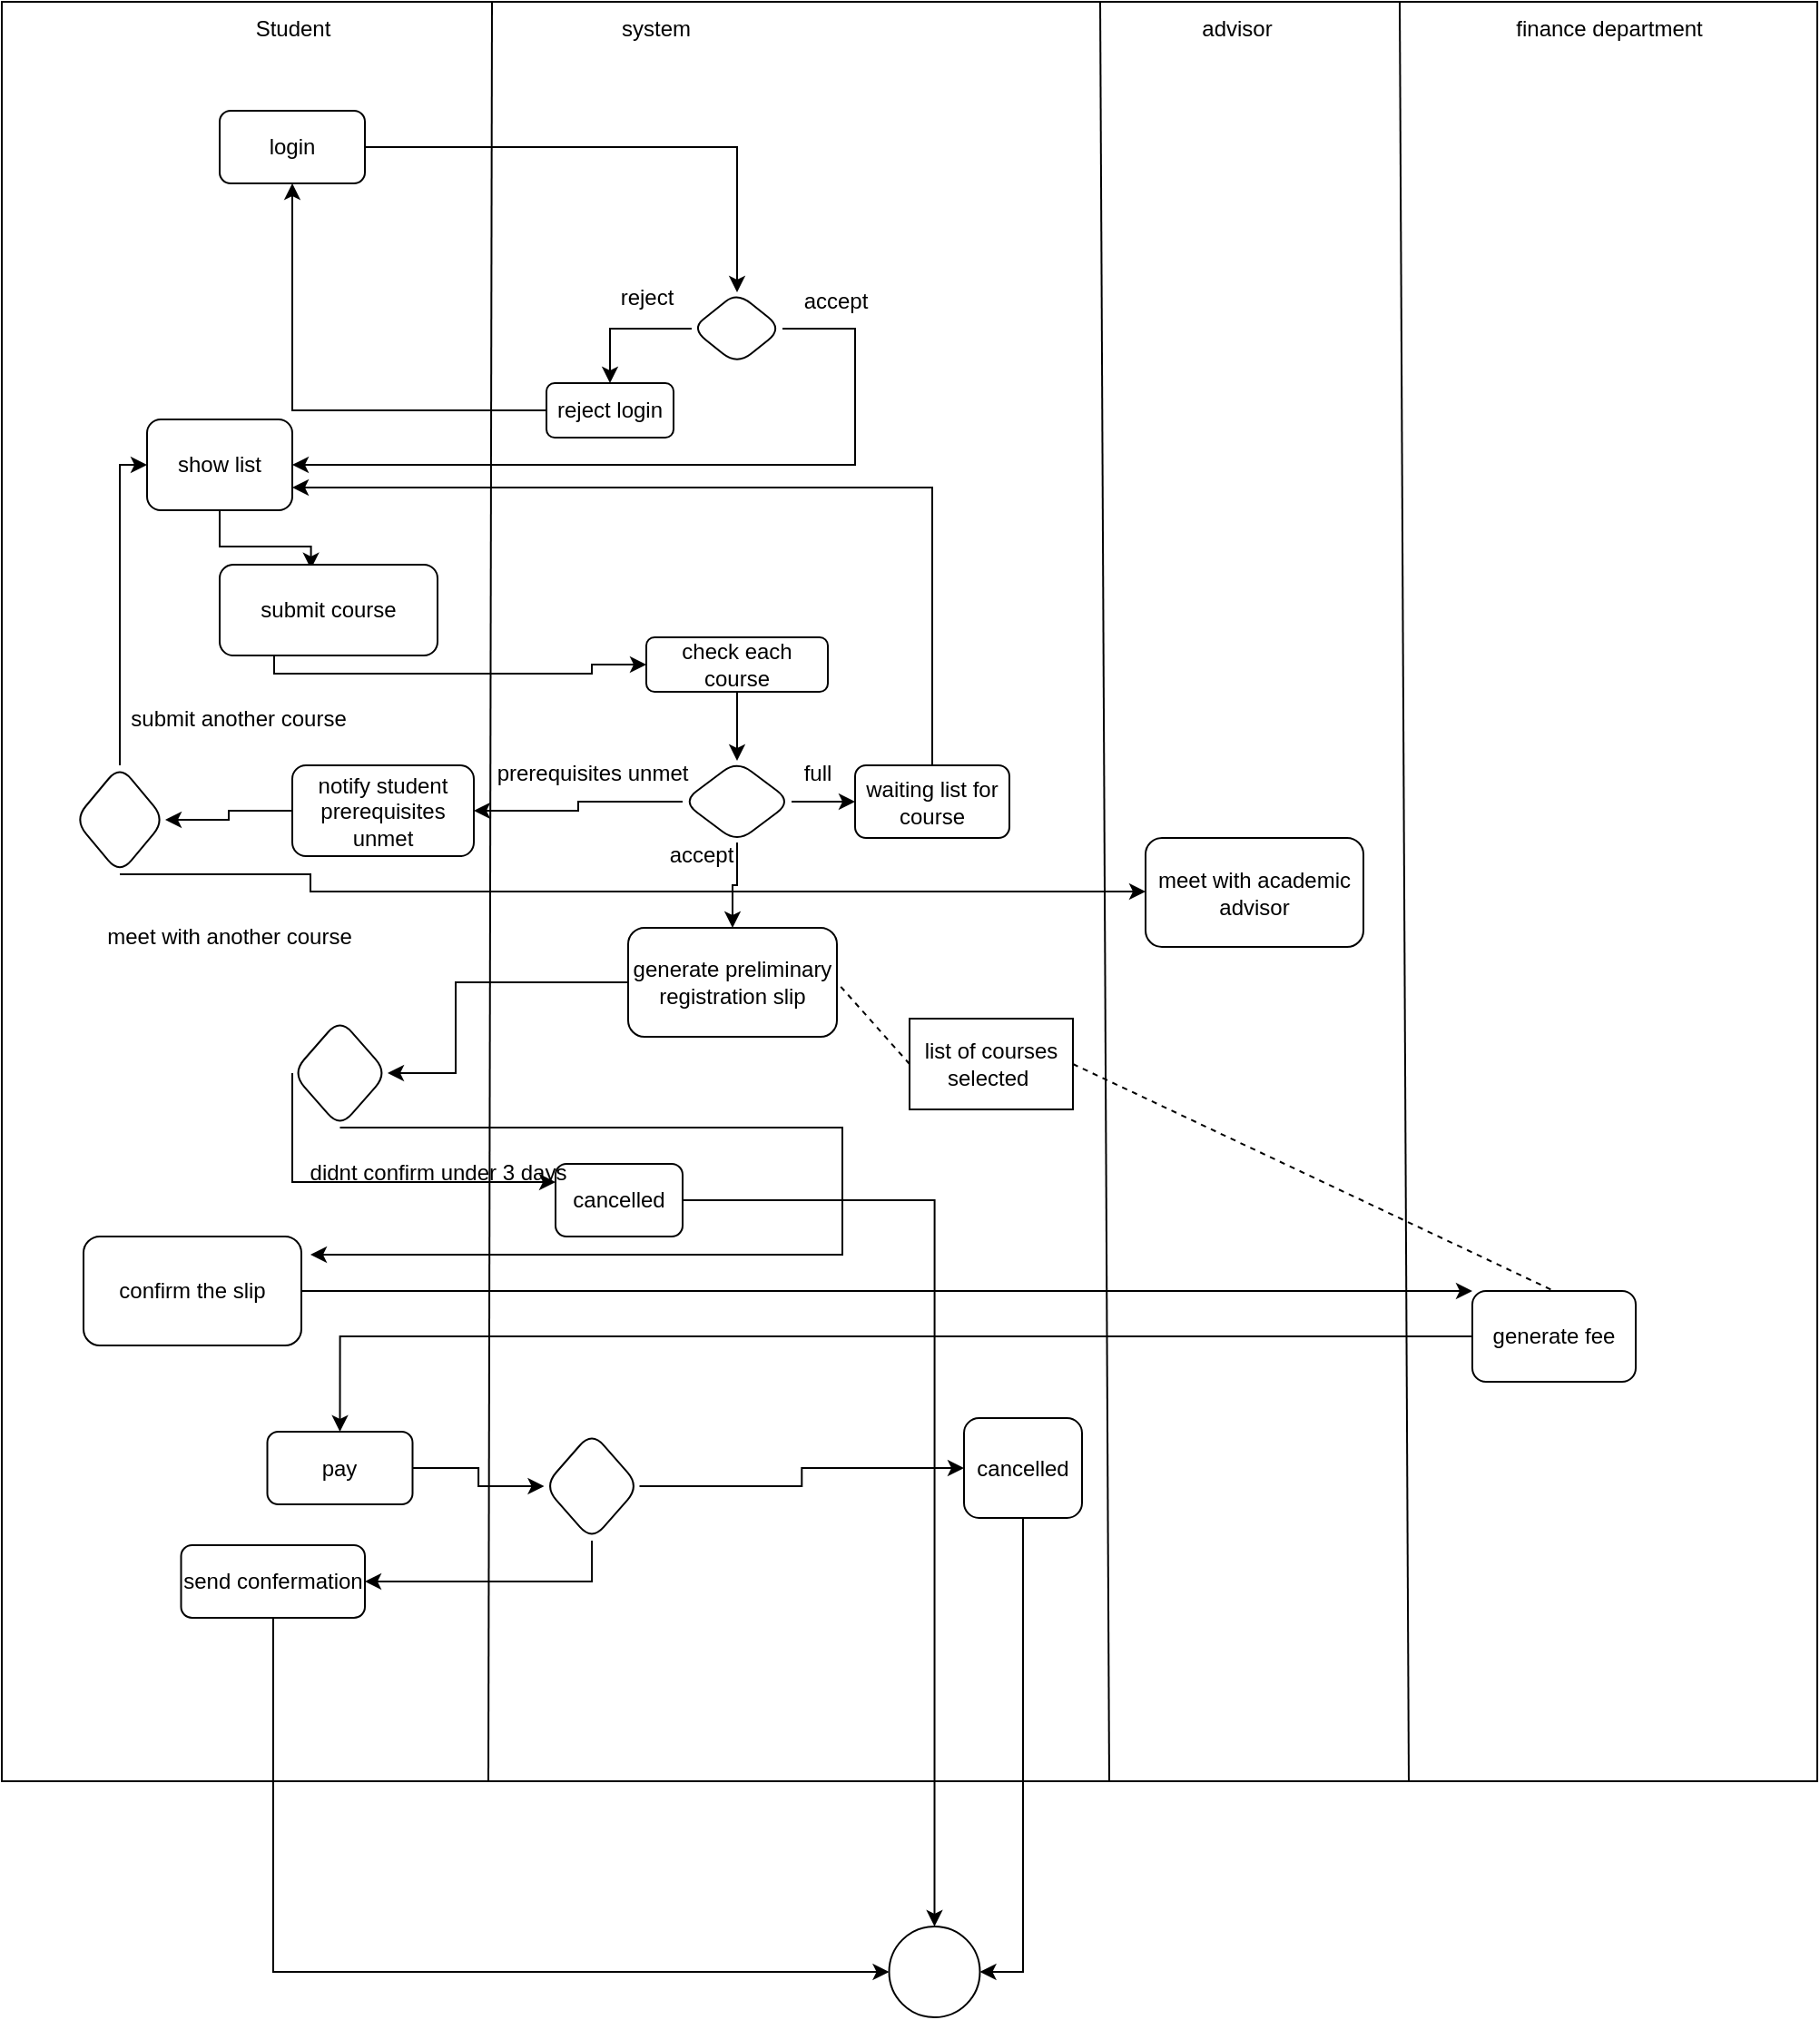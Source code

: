 <mxfile version="26.2.14">
  <diagram name="Page-1" id="dcfof-V45sXxPMEZk9gB">
    <mxGraphModel dx="1883" dy="1265" grid="1" gridSize="10" guides="1" tooltips="1" connect="1" arrows="1" fold="1" page="1" pageScale="1" pageWidth="850" pageHeight="1100" math="0" shadow="0">
      <root>
        <mxCell id="0" />
        <mxCell id="1" parent="0" />
        <mxCell id="RkTjTqVy_v2ha96Wf5Js-1" value="" style="rounded=0;whiteSpace=wrap;html=1;" vertex="1" parent="1">
          <mxGeometry x="-330" y="110" width="1000" height="980" as="geometry" />
        </mxCell>
        <mxCell id="RkTjTqVy_v2ha96Wf5Js-2" value="" style="endArrow=none;html=1;rounded=0;entryX=0.25;entryY=0;entryDx=0;entryDy=0;exitX=0.268;exitY=1;exitDx=0;exitDy=0;exitPerimeter=0;" edge="1" parent="1" source="RkTjTqVy_v2ha96Wf5Js-1">
          <mxGeometry width="50" height="50" relative="1" as="geometry">
            <mxPoint x="-60.0" y="1050" as="sourcePoint" />
            <mxPoint x="-60.0" y="110" as="targetPoint" />
          </mxGeometry>
        </mxCell>
        <mxCell id="RkTjTqVy_v2ha96Wf5Js-3" value="" style="endArrow=none;html=1;rounded=0;entryX=0.25;entryY=0;entryDx=0;entryDy=0;" edge="1" parent="1">
          <mxGeometry width="50" height="50" relative="1" as="geometry">
            <mxPoint x="280" y="1090" as="sourcePoint" />
            <mxPoint x="275" y="110" as="targetPoint" />
            <Array as="points" />
          </mxGeometry>
        </mxCell>
        <mxCell id="RkTjTqVy_v2ha96Wf5Js-4" value="Student" style="text;html=1;align=center;verticalAlign=middle;resizable=0;points=[];autosize=1;strokeColor=none;fillColor=none;" vertex="1" parent="1">
          <mxGeometry x="-200" y="110" width="60" height="30" as="geometry" />
        </mxCell>
        <mxCell id="RkTjTqVy_v2ha96Wf5Js-9" value="" style="edgeStyle=orthogonalEdgeStyle;rounded=0;orthogonalLoop=1;jettySize=auto;html=1;entryX=0.5;entryY=0;entryDx=0;entryDy=0;" edge="1" parent="1" source="RkTjTqVy_v2ha96Wf5Js-5" target="RkTjTqVy_v2ha96Wf5Js-10">
          <mxGeometry relative="1" as="geometry">
            <mxPoint x="45" y="180.053" as="targetPoint" />
          </mxGeometry>
        </mxCell>
        <mxCell id="RkTjTqVy_v2ha96Wf5Js-5" value="login" style="rounded=1;whiteSpace=wrap;html=1;" vertex="1" parent="1">
          <mxGeometry x="-210" y="170" width="80" height="40" as="geometry" />
        </mxCell>
        <mxCell id="RkTjTqVy_v2ha96Wf5Js-6" value="system" style="text;html=1;align=center;verticalAlign=middle;resizable=0;points=[];autosize=1;strokeColor=none;fillColor=none;" vertex="1" parent="1">
          <mxGeometry y="110" width="60" height="30" as="geometry" />
        </mxCell>
        <mxCell id="RkTjTqVy_v2ha96Wf5Js-19" value="" style="edgeStyle=orthogonalEdgeStyle;rounded=0;orthogonalLoop=1;jettySize=auto;html=1;" edge="1" parent="1" source="RkTjTqVy_v2ha96Wf5Js-10" target="RkTjTqVy_v2ha96Wf5Js-18">
          <mxGeometry relative="1" as="geometry" />
        </mxCell>
        <mxCell id="RkTjTqVy_v2ha96Wf5Js-21" value="" style="edgeStyle=orthogonalEdgeStyle;rounded=0;orthogonalLoop=1;jettySize=auto;html=1;" edge="1" parent="1" source="RkTjTqVy_v2ha96Wf5Js-10" target="RkTjTqVy_v2ha96Wf5Js-20">
          <mxGeometry relative="1" as="geometry">
            <Array as="points">
              <mxPoint x="140" y="290" />
            </Array>
          </mxGeometry>
        </mxCell>
        <mxCell id="RkTjTqVy_v2ha96Wf5Js-10" value="" style="rhombus;whiteSpace=wrap;html=1;rounded=1;" vertex="1" parent="1">
          <mxGeometry x="50" y="270" width="50" height="40" as="geometry" />
        </mxCell>
        <mxCell id="RkTjTqVy_v2ha96Wf5Js-38" style="edgeStyle=orthogonalEdgeStyle;rounded=0;orthogonalLoop=1;jettySize=auto;html=1;entryX=0.5;entryY=1;entryDx=0;entryDy=0;" edge="1" parent="1" source="RkTjTqVy_v2ha96Wf5Js-18" target="RkTjTqVy_v2ha96Wf5Js-5">
          <mxGeometry relative="1" as="geometry" />
        </mxCell>
        <mxCell id="RkTjTqVy_v2ha96Wf5Js-18" value="reject login" style="whiteSpace=wrap;html=1;rounded=1;" vertex="1" parent="1">
          <mxGeometry x="-30" y="320" width="70" height="30" as="geometry" />
        </mxCell>
        <mxCell id="RkTjTqVy_v2ha96Wf5Js-25" style="edgeStyle=orthogonalEdgeStyle;rounded=0;orthogonalLoop=1;jettySize=auto;html=1;entryX=0.419;entryY=0.048;entryDx=0;entryDy=0;entryPerimeter=0;" edge="1" parent="1" source="RkTjTqVy_v2ha96Wf5Js-20" target="RkTjTqVy_v2ha96Wf5Js-24">
          <mxGeometry relative="1" as="geometry" />
        </mxCell>
        <mxCell id="RkTjTqVy_v2ha96Wf5Js-20" value="show list" style="whiteSpace=wrap;html=1;rounded=1;" vertex="1" parent="1">
          <mxGeometry x="-250" y="340" width="80" height="50" as="geometry" />
        </mxCell>
        <mxCell id="RkTjTqVy_v2ha96Wf5Js-28" style="edgeStyle=orthogonalEdgeStyle;rounded=0;orthogonalLoop=1;jettySize=auto;html=1;entryX=0;entryY=0.5;entryDx=0;entryDy=0;" edge="1" parent="1" target="RkTjTqVy_v2ha96Wf5Js-27">
          <mxGeometry relative="1" as="geometry">
            <mxPoint x="-180.003" y="469.97" as="sourcePoint" />
            <mxPoint x="-4.95" y="474.97" as="targetPoint" />
            <Array as="points">
              <mxPoint x="-180" y="480" />
              <mxPoint x="-5" y="480" />
              <mxPoint x="-5" y="475" />
            </Array>
          </mxGeometry>
        </mxCell>
        <mxCell id="RkTjTqVy_v2ha96Wf5Js-24" value="submit course" style="rounded=1;whiteSpace=wrap;html=1;" vertex="1" parent="1">
          <mxGeometry x="-210" y="420" width="120" height="50" as="geometry" />
        </mxCell>
        <mxCell id="RkTjTqVy_v2ha96Wf5Js-31" value="" style="edgeStyle=orthogonalEdgeStyle;rounded=0;orthogonalLoop=1;jettySize=auto;html=1;" edge="1" parent="1" source="RkTjTqVy_v2ha96Wf5Js-27" target="RkTjTqVy_v2ha96Wf5Js-30">
          <mxGeometry relative="1" as="geometry" />
        </mxCell>
        <mxCell id="RkTjTqVy_v2ha96Wf5Js-27" value="check each course" style="rounded=1;whiteSpace=wrap;html=1;" vertex="1" parent="1">
          <mxGeometry x="25" y="460" width="100" height="30" as="geometry" />
        </mxCell>
        <mxCell id="RkTjTqVy_v2ha96Wf5Js-33" value="" style="edgeStyle=orthogonalEdgeStyle;rounded=0;orthogonalLoop=1;jettySize=auto;html=1;" edge="1" parent="1" source="RkTjTqVy_v2ha96Wf5Js-30" target="RkTjTqVy_v2ha96Wf5Js-32">
          <mxGeometry relative="1" as="geometry" />
        </mxCell>
        <mxCell id="RkTjTqVy_v2ha96Wf5Js-41" value="" style="edgeStyle=orthogonalEdgeStyle;rounded=0;orthogonalLoop=1;jettySize=auto;html=1;" edge="1" parent="1" source="RkTjTqVy_v2ha96Wf5Js-30" target="RkTjTqVy_v2ha96Wf5Js-40">
          <mxGeometry relative="1" as="geometry" />
        </mxCell>
        <mxCell id="RkTjTqVy_v2ha96Wf5Js-46" style="edgeStyle=orthogonalEdgeStyle;rounded=0;orthogonalLoop=1;jettySize=auto;html=1;" edge="1" parent="1" source="RkTjTqVy_v2ha96Wf5Js-30" target="RkTjTqVy_v2ha96Wf5Js-44">
          <mxGeometry relative="1" as="geometry" />
        </mxCell>
        <mxCell id="RkTjTqVy_v2ha96Wf5Js-30" value="" style="rhombus;whiteSpace=wrap;html=1;rounded=1;" vertex="1" parent="1">
          <mxGeometry x="45" y="528" width="60" height="45" as="geometry" />
        </mxCell>
        <mxCell id="RkTjTqVy_v2ha96Wf5Js-34" style="edgeStyle=orthogonalEdgeStyle;rounded=0;orthogonalLoop=1;jettySize=auto;html=1;entryX=0;entryY=0.5;entryDx=0;entryDy=0;exitX=0.5;exitY=0;exitDx=0;exitDy=0;" edge="1" parent="1" source="RkTjTqVy_v2ha96Wf5Js-71" target="RkTjTqVy_v2ha96Wf5Js-20">
          <mxGeometry relative="1" as="geometry">
            <Array as="points">
              <mxPoint x="-265" y="365" />
            </Array>
          </mxGeometry>
        </mxCell>
        <mxCell id="RkTjTqVy_v2ha96Wf5Js-36" value="" style="edgeStyle=orthogonalEdgeStyle;rounded=0;orthogonalLoop=1;jettySize=auto;html=1;exitX=0.5;exitY=1;exitDx=0;exitDy=0;" edge="1" parent="1" source="RkTjTqVy_v2ha96Wf5Js-71" target="RkTjTqVy_v2ha96Wf5Js-35">
          <mxGeometry relative="1" as="geometry">
            <Array as="points">
              <mxPoint x="-160" y="590" />
              <mxPoint x="-160" y="600" />
            </Array>
          </mxGeometry>
        </mxCell>
        <mxCell id="RkTjTqVy_v2ha96Wf5Js-72" value="" style="edgeStyle=orthogonalEdgeStyle;rounded=0;orthogonalLoop=1;jettySize=auto;html=1;" edge="1" parent="1" source="RkTjTqVy_v2ha96Wf5Js-32" target="RkTjTqVy_v2ha96Wf5Js-71">
          <mxGeometry relative="1" as="geometry" />
        </mxCell>
        <mxCell id="RkTjTqVy_v2ha96Wf5Js-32" value="notify student prerequisites unmet" style="whiteSpace=wrap;html=1;rounded=1;" vertex="1" parent="1">
          <mxGeometry x="-170" y="530.5" width="100" height="50" as="geometry" />
        </mxCell>
        <mxCell id="RkTjTqVy_v2ha96Wf5Js-35" value="meet with academic advisor" style="whiteSpace=wrap;html=1;rounded=1;" vertex="1" parent="1">
          <mxGeometry x="300" y="570.5" width="120" height="60" as="geometry" />
        </mxCell>
        <mxCell id="RkTjTqVy_v2ha96Wf5Js-37" value="advisor" style="text;html=1;align=center;verticalAlign=middle;resizable=0;points=[];autosize=1;strokeColor=none;fillColor=none;" vertex="1" parent="1">
          <mxGeometry x="320" y="110" width="60" height="30" as="geometry" />
        </mxCell>
        <mxCell id="RkTjTqVy_v2ha96Wf5Js-75" style="edgeStyle=orthogonalEdgeStyle;rounded=0;orthogonalLoop=1;jettySize=auto;html=1;exitX=0.5;exitY=0;exitDx=0;exitDy=0;entryX=1;entryY=0.75;entryDx=0;entryDy=0;" edge="1" parent="1" source="RkTjTqVy_v2ha96Wf5Js-40" target="RkTjTqVy_v2ha96Wf5Js-20">
          <mxGeometry relative="1" as="geometry" />
        </mxCell>
        <mxCell id="RkTjTqVy_v2ha96Wf5Js-40" value="waiting list for course" style="whiteSpace=wrap;html=1;rounded=1;" vertex="1" parent="1">
          <mxGeometry x="140" y="530.5" width="85" height="40" as="geometry" />
        </mxCell>
        <mxCell id="RkTjTqVy_v2ha96Wf5Js-48" value="" style="edgeStyle=orthogonalEdgeStyle;rounded=0;orthogonalLoop=1;jettySize=auto;html=1;" edge="1" parent="1" source="RkTjTqVy_v2ha96Wf5Js-44" target="RkTjTqVy_v2ha96Wf5Js-47">
          <mxGeometry relative="1" as="geometry">
            <Array as="points">
              <mxPoint x="-80" y="650" />
              <mxPoint x="-80" y="700" />
            </Array>
          </mxGeometry>
        </mxCell>
        <mxCell id="RkTjTqVy_v2ha96Wf5Js-44" value="generate preliminary registration slip" style="rounded=1;whiteSpace=wrap;html=1;" vertex="1" parent="1">
          <mxGeometry x="15" y="620" width="115" height="60" as="geometry" />
        </mxCell>
        <mxCell id="RkTjTqVy_v2ha96Wf5Js-50" value="" style="edgeStyle=orthogonalEdgeStyle;rounded=0;orthogonalLoop=1;jettySize=auto;html=1;exitX=0;exitY=0.5;exitDx=0;exitDy=0;" edge="1" parent="1" source="RkTjTqVy_v2ha96Wf5Js-47" target="RkTjTqVy_v2ha96Wf5Js-49">
          <mxGeometry relative="1" as="geometry">
            <Array as="points">
              <mxPoint x="-170" y="760" />
            </Array>
          </mxGeometry>
        </mxCell>
        <mxCell id="RkTjTqVy_v2ha96Wf5Js-83" style="edgeStyle=orthogonalEdgeStyle;rounded=0;orthogonalLoop=1;jettySize=auto;html=1;exitX=0.5;exitY=1;exitDx=0;exitDy=0;" edge="1" parent="1" source="RkTjTqVy_v2ha96Wf5Js-47">
          <mxGeometry relative="1" as="geometry">
            <mxPoint x="104.996" y="800.003" as="sourcePoint" />
            <mxPoint x="-160" y="800" as="targetPoint" />
            <Array as="points">
              <mxPoint x="133" y="800" />
            </Array>
          </mxGeometry>
        </mxCell>
        <mxCell id="RkTjTqVy_v2ha96Wf5Js-47" value="" style="rhombus;whiteSpace=wrap;html=1;rounded=1;" vertex="1" parent="1">
          <mxGeometry x="-170" y="670" width="52.5" height="60" as="geometry" />
        </mxCell>
        <mxCell id="RkTjTqVy_v2ha96Wf5Js-81" value="" style="edgeStyle=orthogonalEdgeStyle;rounded=0;orthogonalLoop=1;jettySize=auto;html=1;entryX=0.5;entryY=0;entryDx=0;entryDy=0;" edge="1" parent="1" source="RkTjTqVy_v2ha96Wf5Js-49" target="RkTjTqVy_v2ha96Wf5Js-80">
          <mxGeometry relative="1" as="geometry">
            <mxPoint x="180" y="1180" as="targetPoint" />
          </mxGeometry>
        </mxCell>
        <mxCell id="RkTjTqVy_v2ha96Wf5Js-49" value="cancelled" style="whiteSpace=wrap;html=1;rounded=1;" vertex="1" parent="1">
          <mxGeometry x="-25" y="750" width="70" height="40" as="geometry" />
        </mxCell>
        <mxCell id="RkTjTqVy_v2ha96Wf5Js-54" value="" style="edgeStyle=orthogonalEdgeStyle;rounded=0;orthogonalLoop=1;jettySize=auto;html=1;" edge="1" parent="1" source="RkTjTqVy_v2ha96Wf5Js-51" target="RkTjTqVy_v2ha96Wf5Js-53">
          <mxGeometry relative="1" as="geometry">
            <Array as="points">
              <mxPoint x="-10" y="820" />
              <mxPoint x="-10" y="820" />
            </Array>
          </mxGeometry>
        </mxCell>
        <mxCell id="RkTjTqVy_v2ha96Wf5Js-51" value="confirm the slip" style="whiteSpace=wrap;html=1;rounded=1;" vertex="1" parent="1">
          <mxGeometry x="-285" y="790" width="120" height="60" as="geometry" />
        </mxCell>
        <mxCell id="RkTjTqVy_v2ha96Wf5Js-58" value="" style="edgeStyle=orthogonalEdgeStyle;rounded=0;orthogonalLoop=1;jettySize=auto;html=1;entryX=0.5;entryY=0;entryDx=0;entryDy=0;" edge="1" parent="1" source="RkTjTqVy_v2ha96Wf5Js-53" target="RkTjTqVy_v2ha96Wf5Js-59">
          <mxGeometry relative="1" as="geometry">
            <mxPoint x="110.0" y="885" as="targetPoint" />
          </mxGeometry>
        </mxCell>
        <mxCell id="RkTjTqVy_v2ha96Wf5Js-53" value="generate fee" style="whiteSpace=wrap;html=1;rounded=1;" vertex="1" parent="1">
          <mxGeometry x="480" y="820" width="90" height="50" as="geometry" />
        </mxCell>
        <mxCell id="RkTjTqVy_v2ha96Wf5Js-96" style="edgeStyle=orthogonalEdgeStyle;rounded=0;orthogonalLoop=1;jettySize=auto;html=1;exitX=1;exitY=0.5;exitDx=0;exitDy=0;" edge="1" parent="1" source="RkTjTqVy_v2ha96Wf5Js-59" target="RkTjTqVy_v2ha96Wf5Js-95">
          <mxGeometry relative="1" as="geometry" />
        </mxCell>
        <mxCell id="RkTjTqVy_v2ha96Wf5Js-59" value="pay" style="whiteSpace=wrap;html=1;rounded=1;" vertex="1" parent="1">
          <mxGeometry x="-183.75" y="897.5" width="80" height="40" as="geometry" />
        </mxCell>
        <mxCell id="RkTjTqVy_v2ha96Wf5Js-100" style="edgeStyle=orthogonalEdgeStyle;rounded=0;orthogonalLoop=1;jettySize=auto;html=1;entryX=0;entryY=0.5;entryDx=0;entryDy=0;" edge="1" parent="1" source="RkTjTqVy_v2ha96Wf5Js-61" target="RkTjTqVy_v2ha96Wf5Js-80">
          <mxGeometry relative="1" as="geometry">
            <Array as="points">
              <mxPoint x="-180" y="1195" />
            </Array>
          </mxGeometry>
        </mxCell>
        <mxCell id="RkTjTqVy_v2ha96Wf5Js-61" value="send confermation" style="whiteSpace=wrap;html=1;rounded=1;" vertex="1" parent="1">
          <mxGeometry x="-231.25" y="960" width="101.25" height="40" as="geometry" />
        </mxCell>
        <mxCell id="RkTjTqVy_v2ha96Wf5Js-86" style="edgeStyle=orthogonalEdgeStyle;rounded=0;orthogonalLoop=1;jettySize=auto;html=1;entryX=1;entryY=0.5;entryDx=0;entryDy=0;" edge="1" parent="1" source="RkTjTqVy_v2ha96Wf5Js-65" target="RkTjTqVy_v2ha96Wf5Js-80">
          <mxGeometry relative="1" as="geometry" />
        </mxCell>
        <mxCell id="RkTjTqVy_v2ha96Wf5Js-65" value="cancelled" style="whiteSpace=wrap;html=1;rounded=1;" vertex="1" parent="1">
          <mxGeometry x="200" y="890" width="65" height="55" as="geometry" />
        </mxCell>
        <mxCell id="RkTjTqVy_v2ha96Wf5Js-67" value="accept" style="text;html=1;align=center;verticalAlign=middle;resizable=0;points=[];autosize=1;strokeColor=none;fillColor=none;" vertex="1" parent="1">
          <mxGeometry x="98.75" y="260" width="60" height="30" as="geometry" />
        </mxCell>
        <mxCell id="RkTjTqVy_v2ha96Wf5Js-68" value="reject&lt;div&gt;&lt;br&gt;&lt;/div&gt;" style="text;html=1;align=center;verticalAlign=middle;resizable=0;points=[];autosize=1;strokeColor=none;fillColor=none;" vertex="1" parent="1">
          <mxGeometry y="260" width="50" height="40" as="geometry" />
        </mxCell>
        <mxCell id="RkTjTqVy_v2ha96Wf5Js-69" value="prerequisites unmet" style="text;html=1;align=center;verticalAlign=middle;resizable=0;points=[];autosize=1;strokeColor=none;fillColor=none;" vertex="1" parent="1">
          <mxGeometry x="-70" y="520" width="130" height="30" as="geometry" />
        </mxCell>
        <mxCell id="RkTjTqVy_v2ha96Wf5Js-70" value="submit another course" style="text;html=1;align=center;verticalAlign=middle;resizable=0;points=[];autosize=1;strokeColor=none;fillColor=none;" vertex="1" parent="1">
          <mxGeometry x="-270" y="490" width="140" height="30" as="geometry" />
        </mxCell>
        <mxCell id="RkTjTqVy_v2ha96Wf5Js-71" value="" style="rhombus;whiteSpace=wrap;html=1;rounded=1;" vertex="1" parent="1">
          <mxGeometry x="-290" y="530.5" width="50" height="60" as="geometry" />
        </mxCell>
        <mxCell id="RkTjTqVy_v2ha96Wf5Js-74" value="meet with another course" style="text;html=1;align=center;verticalAlign=middle;resizable=0;points=[];autosize=1;strokeColor=none;fillColor=none;" vertex="1" parent="1">
          <mxGeometry x="-285" y="610" width="160" height="30" as="geometry" />
        </mxCell>
        <mxCell id="RkTjTqVy_v2ha96Wf5Js-76" value="full" style="text;html=1;align=center;verticalAlign=middle;resizable=0;points=[];autosize=1;strokeColor=none;fillColor=none;" vertex="1" parent="1">
          <mxGeometry x="98.75" y="520" width="40" height="30" as="geometry" />
        </mxCell>
        <mxCell id="RkTjTqVy_v2ha96Wf5Js-77" value="accept" style="text;html=1;align=center;verticalAlign=middle;resizable=0;points=[];autosize=1;strokeColor=none;fillColor=none;" vertex="1" parent="1">
          <mxGeometry x="25" y="565" width="60" height="30" as="geometry" />
        </mxCell>
        <mxCell id="RkTjTqVy_v2ha96Wf5Js-78" value="didnt confirm under 3 days" style="text;html=1;align=center;verticalAlign=middle;resizable=0;points=[];autosize=1;strokeColor=none;fillColor=none;" vertex="1" parent="1">
          <mxGeometry x="-170" y="740" width="160" height="30" as="geometry" />
        </mxCell>
        <mxCell id="RkTjTqVy_v2ha96Wf5Js-80" value="" style="ellipse;whiteSpace=wrap;html=1;rounded=1;" vertex="1" parent="1">
          <mxGeometry x="158.75" y="1170" width="50" height="50" as="geometry" />
        </mxCell>
        <mxCell id="RkTjTqVy_v2ha96Wf5Js-84" value="" style="endArrow=none;html=1;rounded=0;entryX=0.25;entryY=0;entryDx=0;entryDy=0;" edge="1" parent="1">
          <mxGeometry width="50" height="50" relative="1" as="geometry">
            <mxPoint x="445" y="1090" as="sourcePoint" />
            <mxPoint x="440" y="110" as="targetPoint" />
            <Array as="points" />
          </mxGeometry>
        </mxCell>
        <mxCell id="RkTjTqVy_v2ha96Wf5Js-85" value="finance department" style="text;html=1;align=center;verticalAlign=middle;resizable=0;points=[];autosize=1;strokeColor=none;fillColor=none;" vertex="1" parent="1">
          <mxGeometry x="490" y="110" width="130" height="30" as="geometry" />
        </mxCell>
        <mxCell id="RkTjTqVy_v2ha96Wf5Js-89" value="" style="endArrow=none;dashed=1;html=1;rounded=0;entryX=1;entryY=0.5;entryDx=0;entryDy=0;exitX=0;exitY=0.5;exitDx=0;exitDy=0;" edge="1" parent="1" source="RkTjTqVy_v2ha96Wf5Js-90" target="RkTjTqVy_v2ha96Wf5Js-44">
          <mxGeometry width="50" height="50" relative="1" as="geometry">
            <mxPoint x="280" y="710" as="sourcePoint" />
            <mxPoint x="160" y="730" as="targetPoint" />
          </mxGeometry>
        </mxCell>
        <mxCell id="RkTjTqVy_v2ha96Wf5Js-90" value="list of courses selected&amp;nbsp;" style="rounded=0;whiteSpace=wrap;html=1;" vertex="1" parent="1">
          <mxGeometry x="170" y="670" width="90" height="50" as="geometry" />
        </mxCell>
        <mxCell id="RkTjTqVy_v2ha96Wf5Js-92" value="" style="endArrow=none;dashed=1;html=1;rounded=0;exitX=1;exitY=0.5;exitDx=0;exitDy=0;entryX=0.5;entryY=0;entryDx=0;entryDy=0;" edge="1" parent="1" source="RkTjTqVy_v2ha96Wf5Js-90" target="RkTjTqVy_v2ha96Wf5Js-53">
          <mxGeometry width="50" height="50" relative="1" as="geometry">
            <mxPoint x="490" y="750" as="sourcePoint" />
            <mxPoint x="540" y="700" as="targetPoint" />
          </mxGeometry>
        </mxCell>
        <mxCell id="RkTjTqVy_v2ha96Wf5Js-98" style="edgeStyle=orthogonalEdgeStyle;rounded=0;orthogonalLoop=1;jettySize=auto;html=1;entryX=0;entryY=0.5;entryDx=0;entryDy=0;" edge="1" parent="1" source="RkTjTqVy_v2ha96Wf5Js-95" target="RkTjTqVy_v2ha96Wf5Js-65">
          <mxGeometry relative="1" as="geometry" />
        </mxCell>
        <mxCell id="RkTjTqVy_v2ha96Wf5Js-99" style="edgeStyle=orthogonalEdgeStyle;rounded=0;orthogonalLoop=1;jettySize=auto;html=1;" edge="1" parent="1" source="RkTjTqVy_v2ha96Wf5Js-95" target="RkTjTqVy_v2ha96Wf5Js-61">
          <mxGeometry relative="1" as="geometry">
            <Array as="points">
              <mxPoint x="-5" y="980" />
            </Array>
          </mxGeometry>
        </mxCell>
        <mxCell id="RkTjTqVy_v2ha96Wf5Js-95" value="" style="rhombus;whiteSpace=wrap;html=1;rounded=1;" vertex="1" parent="1">
          <mxGeometry x="-31.25" y="897.5" width="52.5" height="60" as="geometry" />
        </mxCell>
      </root>
    </mxGraphModel>
  </diagram>
</mxfile>
